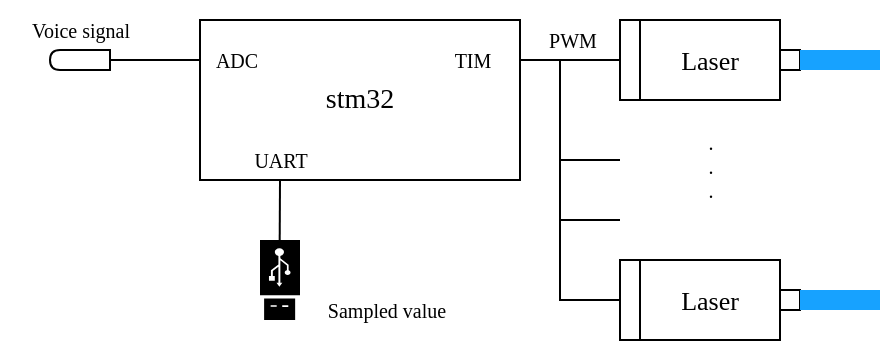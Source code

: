 <mxfile version="20.2.3" type="device"><diagram id="Gm8FCek-h-0__mgO6hEa" name="Page-1"><mxGraphModel dx="586" dy="322" grid="1" gridSize="10" guides="1" tooltips="1" connect="1" arrows="1" fold="1" page="1" pageScale="1" pageWidth="850" pageHeight="1100" math="0" shadow="0"><root><mxCell id="0"/><mxCell id="1" parent="0"/><mxCell id="MOkqVlPT6d3PeeWpx2ET-14" style="edgeStyle=orthogonalEdgeStyle;rounded=0;orthogonalLoop=1;jettySize=auto;html=1;exitX=1;exitY=0.25;exitDx=0;exitDy=0;entryX=0;entryY=0.5;entryDx=0;entryDy=0;fontSize=10;endArrow=none;endFill=0;fontFamily=Verdana;" edge="1" parent="1" source="MOkqVlPT6d3PeeWpx2ET-1" target="MOkqVlPT6d3PeeWpx2ET-13"><mxGeometry relative="1" as="geometry"/></mxCell><mxCell id="MOkqVlPT6d3PeeWpx2ET-18" style="edgeStyle=orthogonalEdgeStyle;rounded=0;orthogonalLoop=1;jettySize=auto;html=1;exitX=0.25;exitY=1;exitDx=0;exitDy=0;fontSize=10;endArrow=none;endFill=0;fontFamily=Verdana;" edge="1" parent="1" source="MOkqVlPT6d3PeeWpx2ET-1"><mxGeometry relative="1" as="geometry"><mxPoint x="309.846" y="350" as="targetPoint"/></mxGeometry></mxCell><mxCell id="MOkqVlPT6d3PeeWpx2ET-1" value="stm32" style="rounded=0;whiteSpace=wrap;html=1;fontSize=14;fontFamily=Verdana;" vertex="1" parent="1"><mxGeometry x="270" y="240" width="160" height="80" as="geometry"/></mxCell><mxCell id="MOkqVlPT6d3PeeWpx2ET-7" style="edgeStyle=orthogonalEdgeStyle;rounded=0;orthogonalLoop=1;jettySize=auto;html=1;exitX=0;exitY=0.5;exitDx=0;exitDy=0;entryX=0;entryY=0.25;entryDx=0;entryDy=0;endArrow=none;endFill=0;fontFamily=Verdana;" edge="1" parent="1" source="MOkqVlPT6d3PeeWpx2ET-5" target="MOkqVlPT6d3PeeWpx2ET-1"><mxGeometry relative="1" as="geometry"/></mxCell><mxCell id="MOkqVlPT6d3PeeWpx2ET-5" value="" style="shape=delay;whiteSpace=wrap;html=1;direction=west;fontFamily=Verdana;" vertex="1" parent="1"><mxGeometry x="195" y="255" width="30" height="10" as="geometry"/></mxCell><mxCell id="MOkqVlPT6d3PeeWpx2ET-8" value="Voice signal" style="text;html=1;align=center;verticalAlign=middle;resizable=0;points=[];autosize=1;strokeColor=none;fillColor=none;fontSize=10;fontFamily=Verdana;" vertex="1" parent="1"><mxGeometry x="170" y="230" width="80" height="30" as="geometry"/></mxCell><mxCell id="MOkqVlPT6d3PeeWpx2ET-9" value="ADC" style="text;html=1;align=center;verticalAlign=middle;resizable=0;points=[];autosize=1;strokeColor=none;fillColor=none;fontSize=10;fontFamily=Verdana;" vertex="1" parent="1"><mxGeometry x="263" y="245" width="50" height="30" as="geometry"/></mxCell><mxCell id="MOkqVlPT6d3PeeWpx2ET-10" value="TIM" style="text;html=1;align=center;verticalAlign=middle;resizable=0;points=[];autosize=1;strokeColor=none;fillColor=none;fontSize=10;fontFamily=Verdana;" vertex="1" parent="1"><mxGeometry x="386" y="245" width="40" height="30" as="geometry"/></mxCell><mxCell id="MOkqVlPT6d3PeeWpx2ET-11" value="Laser" style="rounded=0;whiteSpace=wrap;html=1;fontSize=13;fontFamily=Verdana;" vertex="1" parent="1"><mxGeometry x="490" y="240" width="70" height="40" as="geometry"/></mxCell><mxCell id="MOkqVlPT6d3PeeWpx2ET-12" value="" style="rounded=0;whiteSpace=wrap;html=1;fontSize=10;fontFamily=Verdana;" vertex="1" parent="1"><mxGeometry x="560" y="255" width="10" height="10" as="geometry"/></mxCell><mxCell id="MOkqVlPT6d3PeeWpx2ET-13" value="" style="rounded=0;whiteSpace=wrap;html=1;fontSize=10;fontFamily=Verdana;" vertex="1" parent="1"><mxGeometry x="480" y="240" width="10" height="40" as="geometry"/></mxCell><mxCell id="MOkqVlPT6d3PeeWpx2ET-15" value="PWM" style="text;html=1;align=center;verticalAlign=middle;resizable=0;points=[];autosize=1;strokeColor=none;fillColor=none;fontSize=10;fontFamily=Verdana;" vertex="1" parent="1"><mxGeometry x="431" y="235" width="50" height="30" as="geometry"/></mxCell><mxCell id="MOkqVlPT6d3PeeWpx2ET-16" value="" style="rounded=0;whiteSpace=wrap;html=1;fontSize=13;strokeColor=none;fillColor=#17A2FF;fontFamily=Verdana;" vertex="1" parent="1"><mxGeometry x="570" y="255" width="40" height="10" as="geometry"/></mxCell><mxCell id="MOkqVlPT6d3PeeWpx2ET-17" value="UART" style="text;html=1;align=center;verticalAlign=middle;resizable=0;points=[];autosize=1;strokeColor=none;fillColor=none;fontSize=10;fontFamily=Verdana;" vertex="1" parent="1"><mxGeometry x="285" y="295" width="50" height="30" as="geometry"/></mxCell><mxCell id="MOkqVlPT6d3PeeWpx2ET-19" value="" style="sketch=0;pointerEvents=1;shadow=0;dashed=0;html=1;strokeColor=none;fillColor=#000000;labelPosition=center;verticalLabelPosition=bottom;verticalAlign=top;align=center;outlineConnect=0;shape=mxgraph.veeam2.usb_drive;fontSize=10;direction=south;fontFamily=Verdana;" vertex="1" parent="1"><mxGeometry x="300" y="350" width="20" height="40" as="geometry"/></mxCell><mxCell id="MOkqVlPT6d3PeeWpx2ET-20" value="Sampled value" style="text;html=1;align=center;verticalAlign=middle;resizable=0;points=[];autosize=1;strokeColor=none;fillColor=none;fontSize=10;fontFamily=Verdana;" vertex="1" parent="1"><mxGeometry x="313" y="370" width="100" height="30" as="geometry"/></mxCell><mxCell id="MOkqVlPT6d3PeeWpx2ET-24" value="Laser" style="rounded=0;whiteSpace=wrap;html=1;fontSize=13;fontFamily=Verdana;" vertex="1" parent="1"><mxGeometry x="490" y="360" width="70" height="40" as="geometry"/></mxCell><mxCell id="MOkqVlPT6d3PeeWpx2ET-25" value="" style="rounded=0;whiteSpace=wrap;html=1;fontSize=10;fontFamily=Verdana;" vertex="1" parent="1"><mxGeometry x="560" y="375" width="10" height="10" as="geometry"/></mxCell><mxCell id="MOkqVlPT6d3PeeWpx2ET-26" value="" style="rounded=0;whiteSpace=wrap;html=1;fontSize=10;fontFamily=Verdana;" vertex="1" parent="1"><mxGeometry x="480" y="360" width="10" height="40" as="geometry"/></mxCell><mxCell id="MOkqVlPT6d3PeeWpx2ET-27" value="" style="rounded=0;whiteSpace=wrap;html=1;fontSize=13;strokeColor=none;fillColor=#17A2FF;fontFamily=Verdana;" vertex="1" parent="1"><mxGeometry x="570" y="375" width="40" height="10" as="geometry"/></mxCell><mxCell id="MOkqVlPT6d3PeeWpx2ET-28" style="edgeStyle=orthogonalEdgeStyle;rounded=0;orthogonalLoop=1;jettySize=auto;html=1;exitX=1;exitY=0.25;exitDx=0;exitDy=0;entryX=0;entryY=0.5;entryDx=0;entryDy=0;endArrow=none;endFill=0;fontFamily=Verdana;" edge="1" parent="1" source="MOkqVlPT6d3PeeWpx2ET-1" target="MOkqVlPT6d3PeeWpx2ET-26"><mxGeometry relative="1" as="geometry"><mxPoint x="235" y="270" as="sourcePoint"/><mxPoint x="280" y="270" as="targetPoint"/><Array as="points"><mxPoint x="450" y="260"/><mxPoint x="450" y="380"/></Array></mxGeometry></mxCell><mxCell id="MOkqVlPT6d3PeeWpx2ET-29" style="edgeStyle=orthogonalEdgeStyle;rounded=0;orthogonalLoop=1;jettySize=auto;html=1;endArrow=none;endFill=0;fontFamily=Verdana;exitX=1;exitY=0.25;exitDx=0;exitDy=0;" edge="1" parent="1" source="MOkqVlPT6d3PeeWpx2ET-1"><mxGeometry relative="1" as="geometry"><mxPoint x="440" y="290" as="sourcePoint"/><mxPoint x="480" y="340" as="targetPoint"/><Array as="points"><mxPoint x="450" y="260"/><mxPoint x="450" y="340"/></Array></mxGeometry></mxCell><mxCell id="MOkqVlPT6d3PeeWpx2ET-30" style="edgeStyle=orthogonalEdgeStyle;rounded=0;orthogonalLoop=1;jettySize=auto;html=1;endArrow=none;endFill=0;fontFamily=Verdana;exitX=1;exitY=0.25;exitDx=0;exitDy=0;" edge="1" parent="1" source="MOkqVlPT6d3PeeWpx2ET-1"><mxGeometry relative="1" as="geometry"><mxPoint x="430" y="260" as="sourcePoint"/><mxPoint x="480" y="310" as="targetPoint"/><Array as="points"><mxPoint x="450" y="260"/><mxPoint x="450" y="310"/><mxPoint x="480" y="310"/></Array></mxGeometry></mxCell><mxCell id="MOkqVlPT6d3PeeWpx2ET-31" value="&lt;div&gt;.&lt;/div&gt;&lt;div&gt;.&lt;/div&gt;&lt;div&gt;.&lt;br&gt;&lt;/div&gt;" style="text;html=1;align=center;verticalAlign=middle;resizable=0;points=[];autosize=1;strokeColor=none;fillColor=none;fontSize=10;fontFamily=Verdana;horizontal=1;direction=east;" vertex="1" parent="1"><mxGeometry x="510" y="288" width="30" height="50" as="geometry"/></mxCell></root></mxGraphModel></diagram></mxfile>